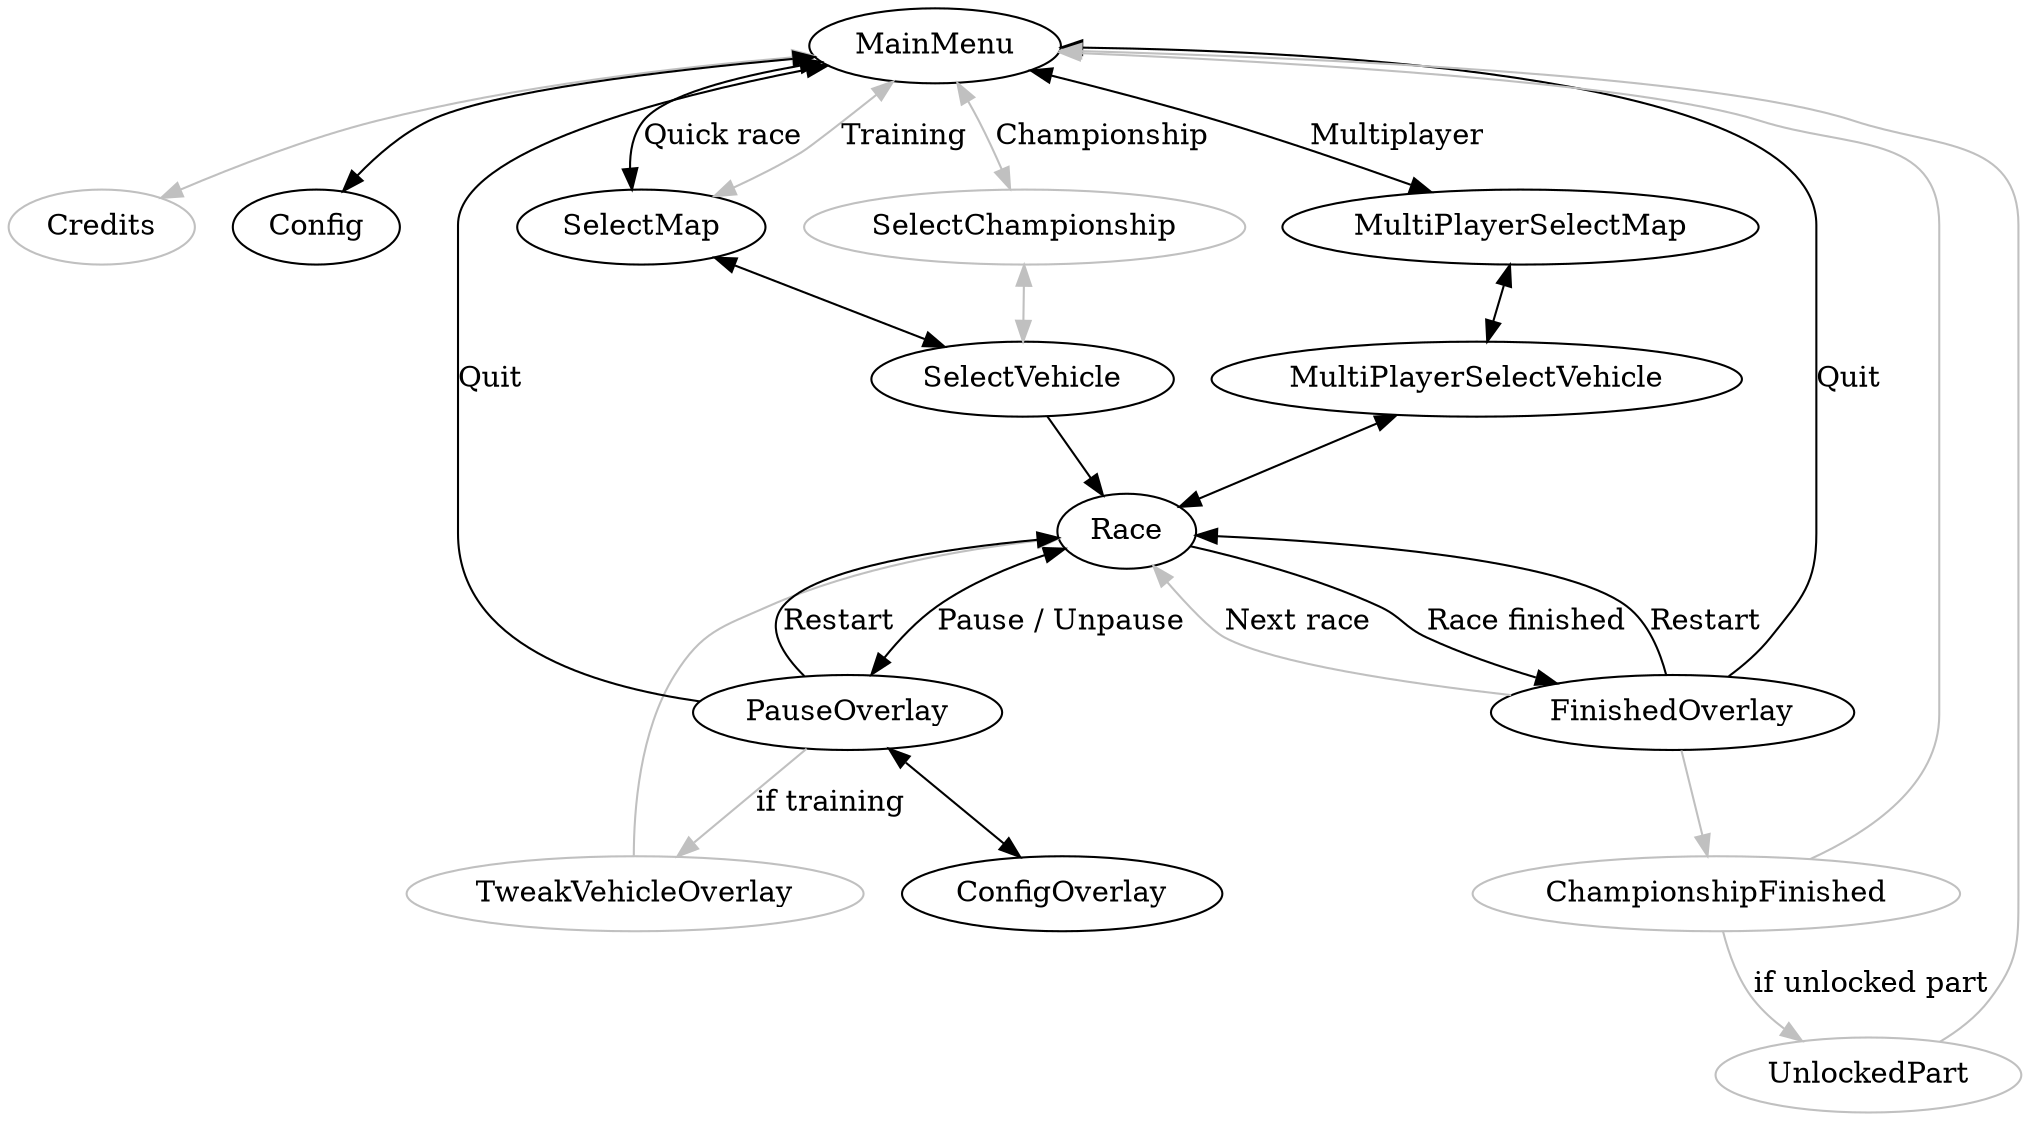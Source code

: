 // grey=not done
digraph {
    // Screens
    MainMenu;
    Credits[color=grey];
    Config;
    SelectChampionship[color=grey];
    SelectMap;
    MultiPlayerSelectMap;

    SelectVehicle;
    MultiPlayerSelectVehicle;

    Race;

    ConfigOverlay;
    FinishedOverlay;
    TweakVehicleOverlay[color=grey];

    ChampionshipFinished[color=grey];

    UnlockedPart[color=grey];

    // Edges
    MainMenu -> Credits [dir=both, color=grey];

    MainMenu -> Config [dir=both];

    // Quick race
    MainMenu -> SelectMap [dir=both, label="Quick race"];
    SelectMap -> SelectVehicle [dir=both];

    // Training
    MainMenu -> SelectMap [dir=both, label="Training", color=grey];

    // Championship
    MainMenu -> SelectChampionship [dir=both, label="Championship", color=grey];
    SelectChampionship -> SelectVehicle [dir=both, color=grey];

    // Multiplayer
    MainMenu -> MultiPlayerSelectMap [dir=both, label="Multiplayer"];
    MultiPlayerSelectMap -> MultiPlayerSelectVehicle [dir=both];
    MultiPlayerSelectVehicle -> Race [dir=both];

    SelectVehicle -> Race;

    Race -> PauseOverlay [dir=both label="Pause / Unpause"];
    Race -> FinishedOverlay [label="Race finished"];

    PauseOverlay -> Race [label="Restart"];
    PauseOverlay -> MainMenu [label="Quit"];
    PauseOverlay -> ConfigOverlay [dir=both];
    PauseOverlay -> TweakVehicleOverlay [label="if training", color="grey"];

    TweakVehicleOverlay -> Race[color="grey"];

    FinishedOverlay -> Race [label="Restart"];
    FinishedOverlay -> Race [label="Next race", color=grey];
    FinishedOverlay -> MainMenu [label="Quit"];
    FinishedOverlay -> ChampionshipFinished[color=grey];

    ChampionshipFinished -> MainMenu[color=grey];
    ChampionshipFinished -> UnlockedPart[label="if unlocked part", color=grey];

    UnlockedPart -> MainMenu[color=grey];
}
